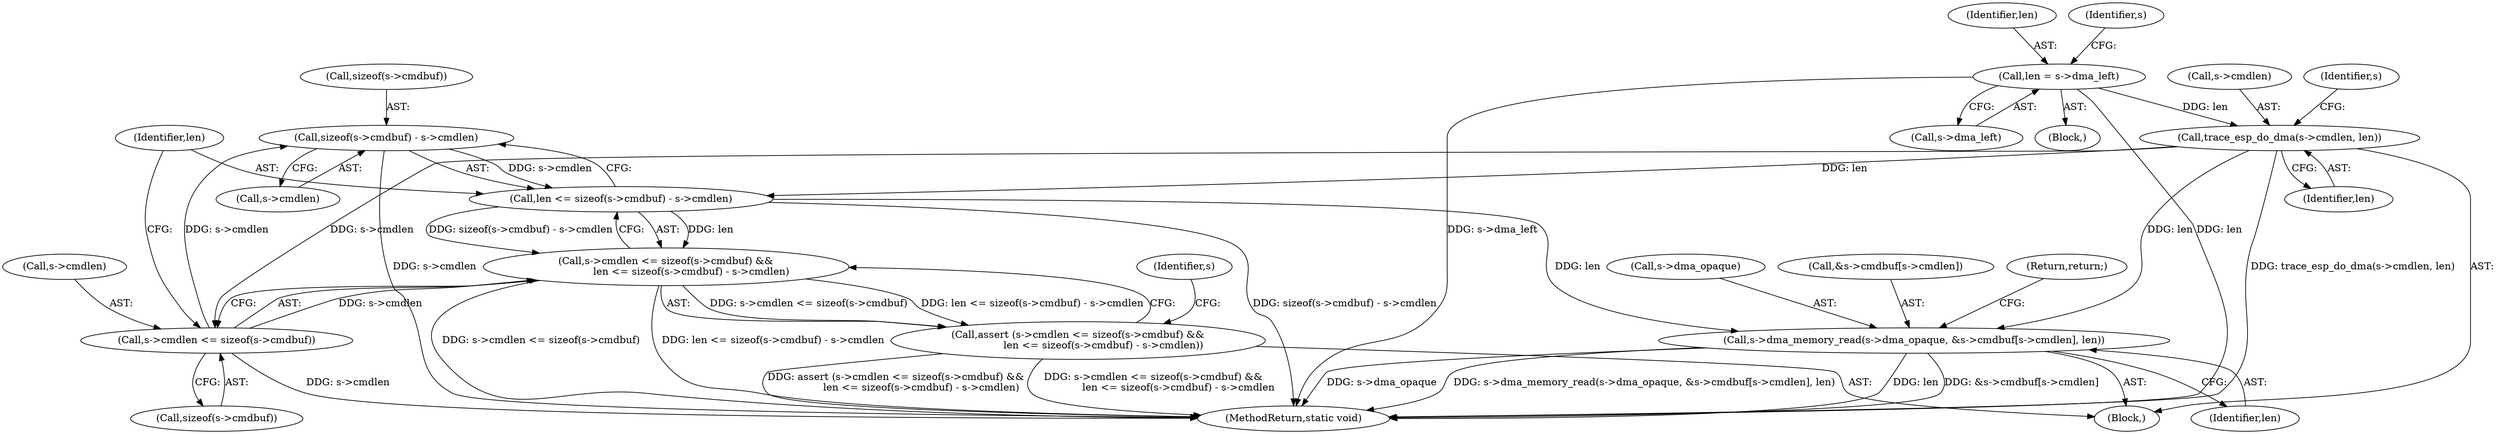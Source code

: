 digraph "0_qemu_926cde5f3e4d2504ed161ed0cb771ac7cad6fd11@API" {
"1000132" [label="(Call,sizeof(s->cmdbuf) - s->cmdlen)"];
"1000122" [label="(Call,s->cmdlen <= sizeof(s->cmdbuf))"];
"1000115" [label="(Call,trace_esp_do_dma(s->cmdlen, len))"];
"1000105" [label="(Call,len = s->dma_left)"];
"1000130" [label="(Call,len <= sizeof(s->cmdbuf) - s->cmdlen)"];
"1000121" [label="(Call,s->cmdlen <= sizeof(s->cmdbuf) &&\n                len <= sizeof(s->cmdbuf) - s->cmdlen)"];
"1000120" [label="(Call,assert (s->cmdlen <= sizeof(s->cmdbuf) &&\n                len <= sizeof(s->cmdbuf) - s->cmdlen))"];
"1000140" [label="(Call,s->dma_memory_read(s->dma_opaque, &s->cmdbuf[s->cmdlen], len))"];
"1000133" [label="(Call,sizeof(s->cmdbuf))"];
"1000116" [label="(Call,s->cmdlen)"];
"1000124" [label="(Identifier,s)"];
"1000114" [label="(Block,)"];
"1000137" [label="(Call,s->cmdlen)"];
"1000141" [label="(Call,s->dma_opaque)"];
"1000123" [label="(Call,s->cmdlen)"];
"1000155" [label="(MethodReturn,static void)"];
"1000152" [label="(Identifier,len)"];
"1000115" [label="(Call,trace_esp_do_dma(s->cmdlen, len))"];
"1000119" [label="(Identifier,len)"];
"1000140" [label="(Call,s->dma_memory_read(s->dma_opaque, &s->cmdbuf[s->cmdlen], len))"];
"1000120" [label="(Call,assert (s->cmdlen <= sizeof(s->cmdbuf) &&\n                len <= sizeof(s->cmdbuf) - s->cmdlen))"];
"1000105" [label="(Call,len = s->dma_left)"];
"1000142" [label="(Identifier,s)"];
"1000126" [label="(Call,sizeof(s->cmdbuf))"];
"1000130" [label="(Call,len <= sizeof(s->cmdbuf) - s->cmdlen)"];
"1000144" [label="(Call,&s->cmdbuf[s->cmdlen])"];
"1000107" [label="(Call,s->dma_left)"];
"1000121" [label="(Call,s->cmdlen <= sizeof(s->cmdbuf) &&\n                len <= sizeof(s->cmdbuf) - s->cmdlen)"];
"1000106" [label="(Identifier,len)"];
"1000112" [label="(Identifier,s)"];
"1000102" [label="(Block,)"];
"1000153" [label="(Return,return;)"];
"1000132" [label="(Call,sizeof(s->cmdbuf) - s->cmdlen)"];
"1000122" [label="(Call,s->cmdlen <= sizeof(s->cmdbuf))"];
"1000131" [label="(Identifier,len)"];
"1000132" -> "1000130"  [label="AST: "];
"1000132" -> "1000137"  [label="CFG: "];
"1000133" -> "1000132"  [label="AST: "];
"1000137" -> "1000132"  [label="AST: "];
"1000130" -> "1000132"  [label="CFG: "];
"1000132" -> "1000155"  [label="DDG: s->cmdlen"];
"1000132" -> "1000130"  [label="DDG: s->cmdlen"];
"1000122" -> "1000132"  [label="DDG: s->cmdlen"];
"1000122" -> "1000121"  [label="AST: "];
"1000122" -> "1000126"  [label="CFG: "];
"1000123" -> "1000122"  [label="AST: "];
"1000126" -> "1000122"  [label="AST: "];
"1000131" -> "1000122"  [label="CFG: "];
"1000121" -> "1000122"  [label="CFG: "];
"1000122" -> "1000155"  [label="DDG: s->cmdlen"];
"1000122" -> "1000121"  [label="DDG: s->cmdlen"];
"1000115" -> "1000122"  [label="DDG: s->cmdlen"];
"1000115" -> "1000114"  [label="AST: "];
"1000115" -> "1000119"  [label="CFG: "];
"1000116" -> "1000115"  [label="AST: "];
"1000119" -> "1000115"  [label="AST: "];
"1000124" -> "1000115"  [label="CFG: "];
"1000115" -> "1000155"  [label="DDG: trace_esp_do_dma(s->cmdlen, len)"];
"1000105" -> "1000115"  [label="DDG: len"];
"1000115" -> "1000130"  [label="DDG: len"];
"1000115" -> "1000140"  [label="DDG: len"];
"1000105" -> "1000102"  [label="AST: "];
"1000105" -> "1000107"  [label="CFG: "];
"1000106" -> "1000105"  [label="AST: "];
"1000107" -> "1000105"  [label="AST: "];
"1000112" -> "1000105"  [label="CFG: "];
"1000105" -> "1000155"  [label="DDG: s->dma_left"];
"1000105" -> "1000155"  [label="DDG: len"];
"1000130" -> "1000121"  [label="AST: "];
"1000131" -> "1000130"  [label="AST: "];
"1000121" -> "1000130"  [label="CFG: "];
"1000130" -> "1000155"  [label="DDG: sizeof(s->cmdbuf) - s->cmdlen"];
"1000130" -> "1000121"  [label="DDG: len"];
"1000130" -> "1000121"  [label="DDG: sizeof(s->cmdbuf) - s->cmdlen"];
"1000130" -> "1000140"  [label="DDG: len"];
"1000121" -> "1000120"  [label="AST: "];
"1000120" -> "1000121"  [label="CFG: "];
"1000121" -> "1000155"  [label="DDG: s->cmdlen <= sizeof(s->cmdbuf)"];
"1000121" -> "1000155"  [label="DDG: len <= sizeof(s->cmdbuf) - s->cmdlen"];
"1000121" -> "1000120"  [label="DDG: s->cmdlen <= sizeof(s->cmdbuf)"];
"1000121" -> "1000120"  [label="DDG: len <= sizeof(s->cmdbuf) - s->cmdlen"];
"1000120" -> "1000114"  [label="AST: "];
"1000142" -> "1000120"  [label="CFG: "];
"1000120" -> "1000155"  [label="DDG: s->cmdlen <= sizeof(s->cmdbuf) &&\n                len <= sizeof(s->cmdbuf) - s->cmdlen"];
"1000120" -> "1000155"  [label="DDG: assert (s->cmdlen <= sizeof(s->cmdbuf) &&\n                len <= sizeof(s->cmdbuf) - s->cmdlen)"];
"1000140" -> "1000114"  [label="AST: "];
"1000140" -> "1000152"  [label="CFG: "];
"1000141" -> "1000140"  [label="AST: "];
"1000144" -> "1000140"  [label="AST: "];
"1000152" -> "1000140"  [label="AST: "];
"1000153" -> "1000140"  [label="CFG: "];
"1000140" -> "1000155"  [label="DDG: s->dma_opaque"];
"1000140" -> "1000155"  [label="DDG: s->dma_memory_read(s->dma_opaque, &s->cmdbuf[s->cmdlen], len)"];
"1000140" -> "1000155"  [label="DDG: len"];
"1000140" -> "1000155"  [label="DDG: &s->cmdbuf[s->cmdlen]"];
}
